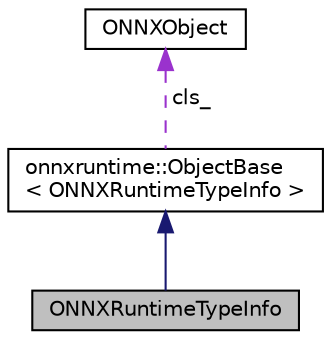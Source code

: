 digraph "ONNXRuntimeTypeInfo"
{
  edge [fontname="Helvetica",fontsize="10",labelfontname="Helvetica",labelfontsize="10"];
  node [fontname="Helvetica",fontsize="10",shape=record];
  Node2 [label="ONNXRuntimeTypeInfo",height=0.2,width=0.4,color="black", fillcolor="grey75", style="filled", fontcolor="black"];
  Node3 -> Node2 [dir="back",color="midnightblue",fontsize="10",style="solid",fontname="Helvetica"];
  Node3 [label="onnxruntime::ObjectBase\l\< ONNXRuntimeTypeInfo \>",height=0.2,width=0.4,color="black", fillcolor="white", style="filled",URL="$classonnxruntime_1_1ObjectBase.html"];
  Node4 -> Node3 [dir="back",color="darkorchid3",fontsize="10",style="dashed",label=" cls_" ,fontname="Helvetica"];
  Node4 [label="ONNXObject",height=0.2,width=0.4,color="black", fillcolor="white", style="filled",URL="$structONNXObject.html"];
}
